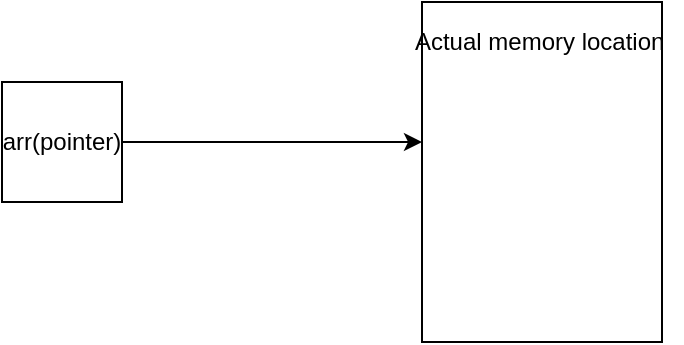 <mxfile>
    <diagram id="JkEJmRlXg1IXp6knqjfx" name="Page-1">
        <mxGraphModel dx="663" dy="405" grid="1" gridSize="10" guides="1" tooltips="1" connect="1" arrows="1" fold="1" page="1" pageScale="1" pageWidth="827" pageHeight="1169" math="0" shadow="0">
            <root>
                <mxCell id="0"/>
                <mxCell id="1" parent="0"/>
                <mxCell id="3" style="edgeStyle=none;html=1;" edge="1" parent="1" source="2">
                    <mxGeometry relative="1" as="geometry">
                        <mxPoint x="300" y="160" as="targetPoint"/>
                    </mxGeometry>
                </mxCell>
                <mxCell id="2" value="arr(pointer)" style="whiteSpace=wrap;html=1;" vertex="1" parent="1">
                    <mxGeometry x="90" y="130" width="60" height="60" as="geometry"/>
                </mxCell>
                <mxCell id="4" value="" style="whiteSpace=wrap;html=1;" vertex="1" parent="1">
                    <mxGeometry x="300" y="90" width="120" height="170" as="geometry"/>
                </mxCell>
                <mxCell id="5" value="Actual memory location&amp;nbsp;" style="text;html=1;align=center;verticalAlign=middle;resizable=0;points=[];autosize=1;strokeColor=none;fillColor=none;" vertex="1" parent="1">
                    <mxGeometry x="290" y="100" width="140" height="20" as="geometry"/>
                </mxCell>
            </root>
        </mxGraphModel>
    </diagram>
</mxfile>